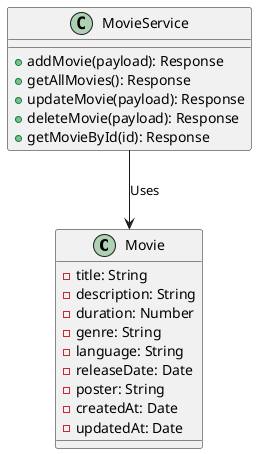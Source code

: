 @startuml
' Ορισμός της κλάσης Movie με τα attributes που ορίζονται στο Mongoose schema
class Movie {
  - title: String
  - description: String
  - duration: Number
  - genre: String
  - language: String
  - releaseDate: Date
  - poster: String
  - createdAt: Date
  - updatedAt: Date
}

' Ορισμός της κλάσης MovieService που περιλαμβάνει τις λειτουργίες για το CRUD
class MovieService {
  + addMovie(payload): Response
  + getAllMovies(): Response
  + updateMovie(payload): Response
  + deleteMovie(payload): Response
  + getMovieById(id): Response
}

' Σχέση: Η MovieService χρησιμοποιεί την κλάση Movie για να διαχειριστεί τις εγγραφές.
MovieService --> Movie : Uses

@enduml
